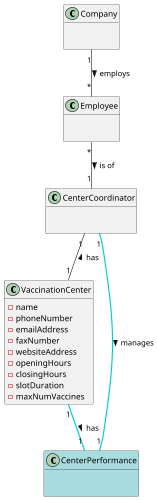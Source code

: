 @startuml
hide methods
'left to right direction
scale 500 height


class Company {
    \n
}

class VaccinationCenter {
    -name
    -phoneNumber
    -emailAddress
    -faxNumber
    -websiteAddress
    -openingHours
    -closingHours
    -slotDuration
    -maxNumVaccines
}
class Employee {
        \n
    }

class CenterCoordinator {
        \n
    }



class CenterPerformance #A9DCDF {
        \n
    }

Company "1" -d- "*" Employee : employs >
Employee "*" -d- "1" CenterCoordinator : is of >
VaccinationCenter "1"  -u- "1" CenterCoordinator : has >
CenterCoordinator "1" -[#DarkTurquoise,bold]d- "1" CenterPerformance : manages >
VaccinationCenter "1" -[#DarkTurquoise,bold]d- "1" CenterPerformance : has >


@enduml